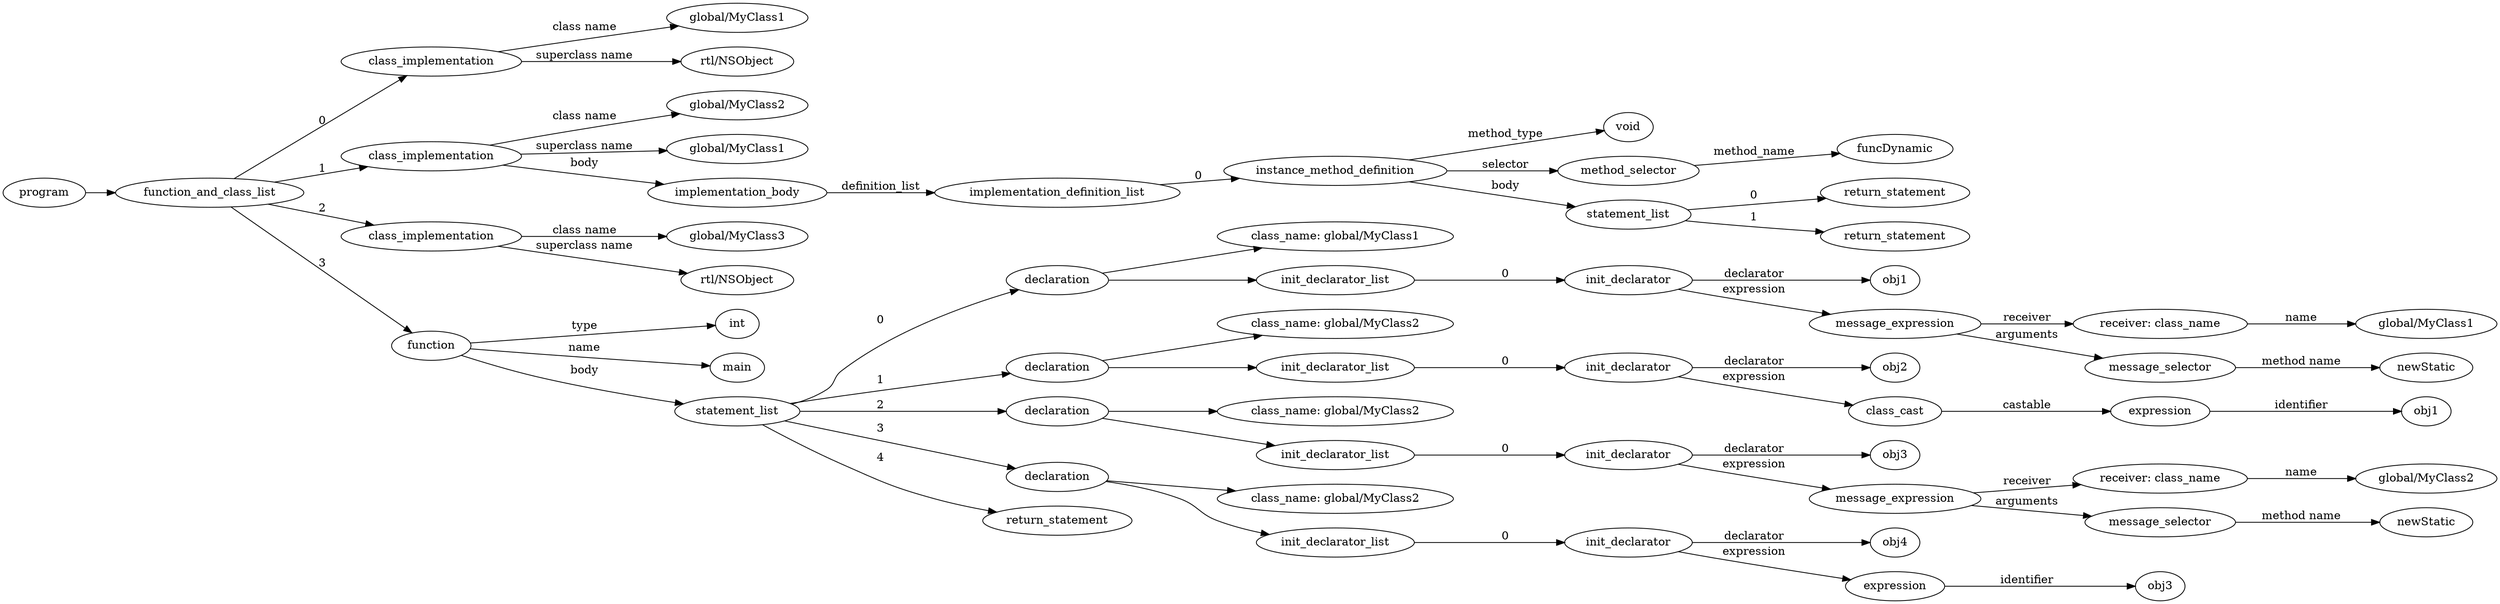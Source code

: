 digraph ObjectiveC { rankdir="LR";
38[label="program"];
38->1;
1[label="function_and_class_list"];
1->0[label="0"];
0[label="class_implementation"];
0.1 [label="global/MyClass1"];
0->0.1 [label="class name"];
0.2 [label="rtl/NSObject"];
0->0.2 [label="superclass name"];
1->9[label="1"];
9[label="class_implementation"];
9.1 [label="global/MyClass2"];
9->9.1 [label="class name"];
9.2 [label="global/MyClass1"];
9->9.2 [label="superclass name"];
9->8[label="body"];
8[label="implementation_body"];
8->7[label="definition_list"];
7[label="implementation_definition_list"];
7->6[label="0"];
6[label="instance_method_definition"];
6->5[label="method_type"];
5[label="void"];
6->2[label="selector"];
2[label="method_selector"];
2->2.1 [label="method_name"];
2.1 [label="funcDynamic"];
6->4[label="body"];
4[label="statement_list"];
4->3[label="0"];
3[label="return_statement"];
4->53[label="1"];
53[label="return_statement"];
1->10[label="2"];
10[label="class_implementation"];
10.1 [label="global/MyClass3"];
10->10.1 [label="class name"];
10.2 [label="rtl/NSObject"];
10->10.2 [label="superclass name"];
1->37[label="3"];
37[label="function"];
37->11[label="type"];
11[label="int"];
37->37.1 [label="name"];
37.1 [label="main"];
37->19[label="body"];
19[label="statement_list"];
19->18[label="0"];
18[label="declaration"];
18->17;
17[label="class_name: global/MyClass1"];
18->16;
16[label="init_declarator_list"];
16->15[label="0"];
15[label="init_declarator"];
15.1 [label="obj1"];
15->15.1[label="declarator"];
15->14[label="expression"];
14[label="expression"];
14[label="message_expression"];
14->12[label="receiver"];
12[label="receiver: class_name"];
12.1 [label="global/MyClass1"];
12->12.1 [label="name"];
14->13[label="arguments"];
13[label="message_selector"];
13.1 [label="newStatic"];
13->13.1 [label="method name"]; 
19->24[label="1"];
24[label="declaration"];
24->23;
23[label="class_name: global/MyClass2"];
24->22;
22[label="init_declarator_list"];
22->21[label="0"];
21[label="init_declarator"];
21.1 [label="obj2"];
21->21.1[label="declarator"];
21->54[label="expression"];
54[label="expression"];
54[label="class_cast"];
54->20[label="castable"];
20[label="expression"];
20->20.1 [label="identifier"];20.1[label="obj1"];
19->31[label="2"];
31[label="declaration"];
31->30;
30[label="class_name: global/MyClass2"];
31->29;
29[label="init_declarator_list"];
29->28[label="0"];
28[label="init_declarator"];
28.1 [label="obj3"];
28->28.1[label="declarator"];
28->27[label="expression"];
27[label="expression"];
27[label="message_expression"];
27->25[label="receiver"];
25[label="receiver: class_name"];
25.1 [label="global/MyClass2"];
25->25.1 [label="name"];
27->26[label="arguments"];
26[label="message_selector"];
26.1 [label="newStatic"];
26->26.1 [label="method name"]; 
19->36[label="3"];
36[label="declaration"];
36->35;
35[label="class_name: global/MyClass2"];
36->34;
34[label="init_declarator_list"];
34->33[label="0"];
33[label="init_declarator"];
33.1 [label="obj4"];
33->33.1[label="declarator"];
33->32[label="expression"];
32[label="expression"];
32->32.1 [label="identifier"];32.1[label="obj3"];
19->55[label="4"];
55[label="return_statement"];
}
